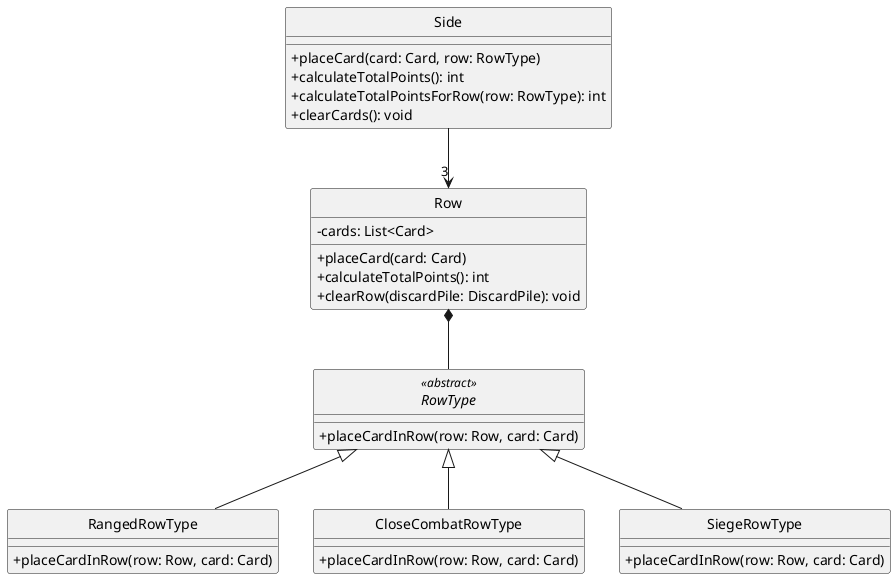 @startuml

skinparam monochrome true
hide circle
skinparam classAttributeIconSize 0

' =====================
' SIDE
' =====================

class Side {
  +placeCard(card: Card, row: RowType)
  +calculateTotalPoints(): int
  +calculateTotalPointsForRow(row: RowType): int
  +clearCards(): void
}

class Row {
  -cards: List<Card>
  +placeCard(card: Card)
  +calculateTotalPoints(): int
  +clearRow(discardPile: DiscardPile): void
}

abstract class RowType <<abstract>> {
  +placeCardInRow(row: Row, card: Card)
}

class RangedRowType extends RowType {
  +placeCardInRow(row: Row, card: Card)
}

class CloseCombatRowType extends RowType {
  +placeCardInRow(row: Row, card: Card)
}

class SiegeRowType extends RowType {
  +placeCardInRow(row: Row, card: Card)
}

' =====================
' RELATIONSHIPS
' =====================

Side --> "3" Row
Row *-- RowType

@enduml